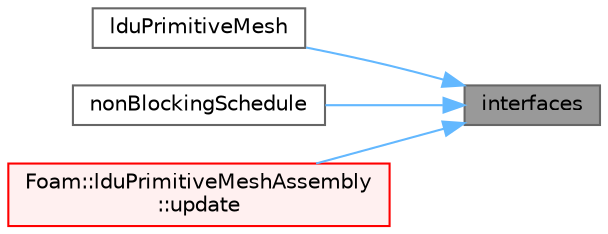 digraph "interfaces"
{
 // LATEX_PDF_SIZE
  bgcolor="transparent";
  edge [fontname=Helvetica,fontsize=10,labelfontname=Helvetica,labelfontsize=10];
  node [fontname=Helvetica,fontsize=10,shape=box,height=0.2,width=0.4];
  rankdir="RL";
  Node1 [id="Node000001",label="interfaces",height=0.2,width=0.4,color="gray40", fillcolor="grey60", style="filled", fontcolor="black",tooltip=" "];
  Node1 -> Node2 [id="edge1_Node000001_Node000002",dir="back",color="steelblue1",style="solid",tooltip=" "];
  Node2 [id="Node000002",label="lduPrimitiveMesh",height=0.2,width=0.4,color="grey40", fillcolor="white", style="filled",URL="$classFoam_1_1lduPrimitiveMesh.html#aeae1eb8af27cafdc116980dd48968d19",tooltip=" "];
  Node1 -> Node3 [id="edge2_Node000001_Node000003",dir="back",color="steelblue1",style="solid",tooltip=" "];
  Node3 [id="Node000003",label="nonBlockingSchedule",height=0.2,width=0.4,color="grey40", fillcolor="white", style="filled",URL="$classFoam_1_1lduPrimitiveMesh.html#af618c6fc47fe14e5499baf2ef5ea39a7",tooltip=" "];
  Node1 -> Node4 [id="edge3_Node000001_Node000004",dir="back",color="steelblue1",style="solid",tooltip=" "];
  Node4 [id="Node000004",label="Foam::lduPrimitiveMeshAssembly\l::update",height=0.2,width=0.4,color="red", fillcolor="#FFF0F0", style="filled",URL="$classFoam_1_1lduPrimitiveMeshAssembly.html#aeaa4f80c834d82c4dfa5ce1213948e70",tooltip=" "];
}
